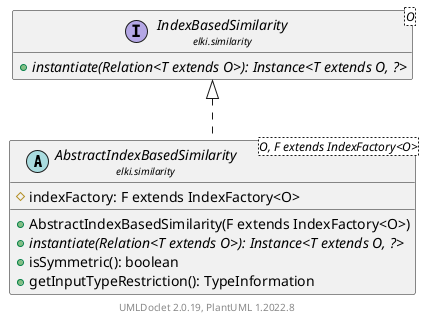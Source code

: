 @startuml
    remove .*\.(Instance|Par|Parameterizer|Factory)$
    set namespaceSeparator none
    hide empty fields
    hide empty methods

    abstract class "<size:14>AbstractIndexBasedSimilarity\n<size:10>elki.similarity" as elki.similarity.AbstractIndexBasedSimilarity<O, F extends IndexFactory<O>> [[AbstractIndexBasedSimilarity.html]] {
        #indexFactory: F extends IndexFactory<O>
        +AbstractIndexBasedSimilarity(F extends IndexFactory<O>)
        {abstract} +instantiate(Relation<T extends O>): Instance<T extends O, ?>
        +isSymmetric(): boolean
        +getInputTypeRestriction(): TypeInformation
    }

    interface "<size:14>IndexBasedSimilarity\n<size:10>elki.similarity" as elki.similarity.IndexBasedSimilarity<O> [[IndexBasedSimilarity.html]] {
        {abstract} +instantiate(Relation<T extends O>): Instance<T extends O, ?>
    }
    abstract class "<size:14>AbstractIndexBasedSimilarity.Instance\n<size:10>elki.similarity" as elki.similarity.AbstractIndexBasedSimilarity.Instance<O, I extends Index> [[AbstractIndexBasedSimilarity.Instance.html]]
    abstract class "<size:14>AbstractIndexBasedSimilarity.Par\n<size:10>elki.similarity" as elki.similarity.AbstractIndexBasedSimilarity.Par<F extends IndexFactory<?>> [[AbstractIndexBasedSimilarity.Par.html]]

    elki.similarity.IndexBasedSimilarity <|.. elki.similarity.AbstractIndexBasedSimilarity
    elki.similarity.AbstractIndexBasedSimilarity +-- elki.similarity.AbstractIndexBasedSimilarity.Instance
    elki.similarity.AbstractIndexBasedSimilarity +-- elki.similarity.AbstractIndexBasedSimilarity.Par

    center footer UMLDoclet 2.0.19, PlantUML 1.2022.8
@enduml
